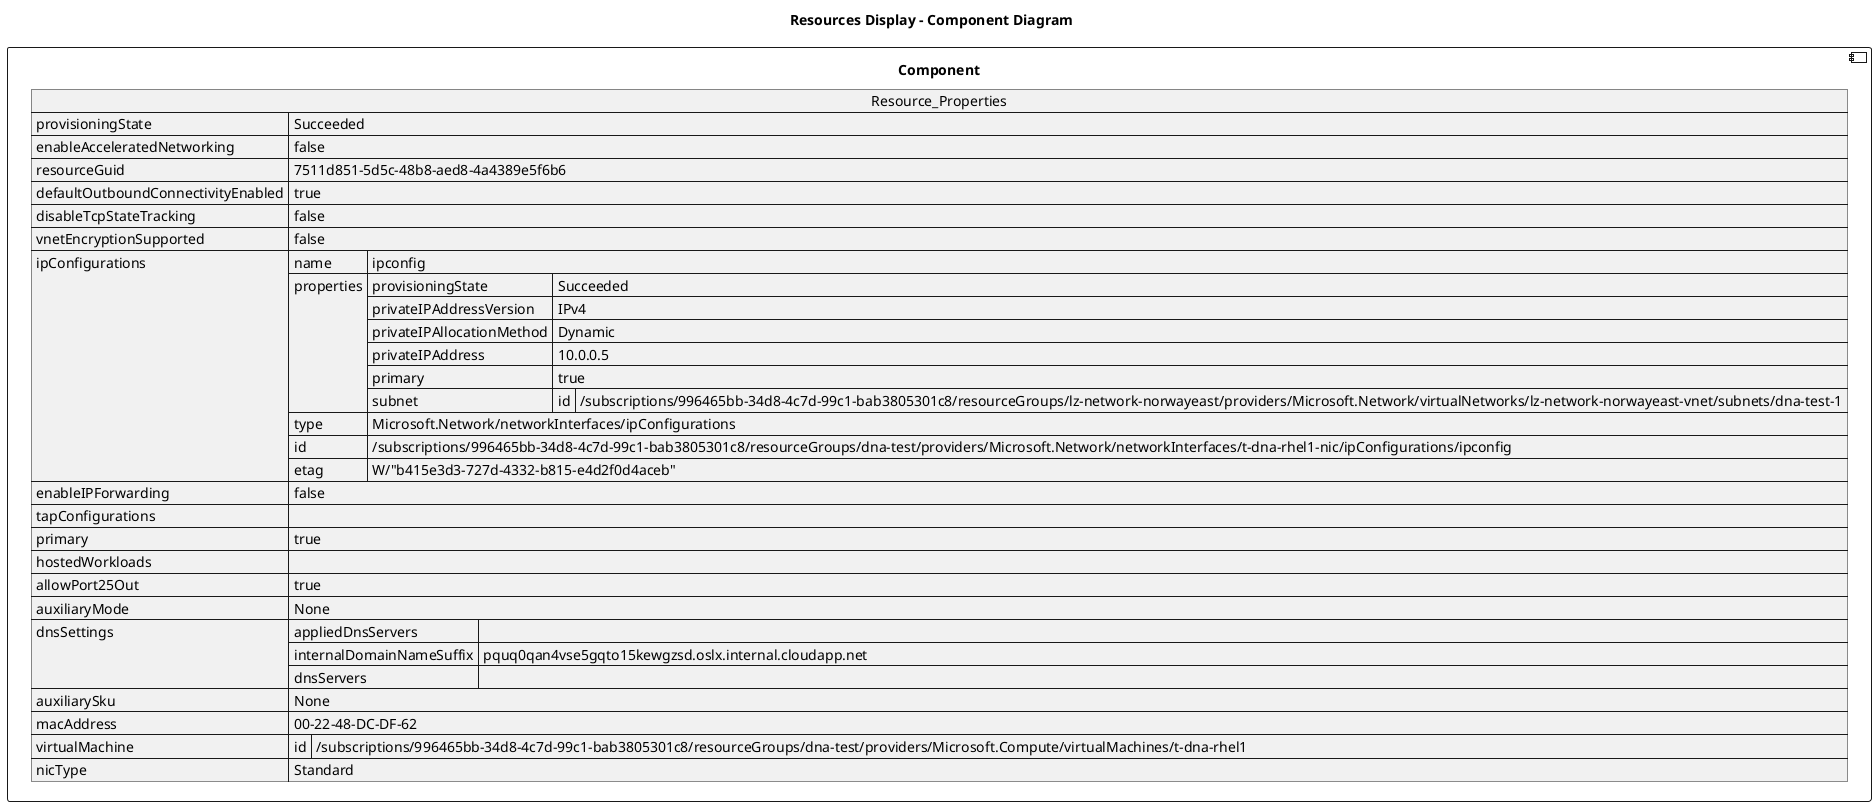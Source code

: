 @startuml

title Resources Display - Component Diagram

component Component {

json  Resource_Properties {
  "provisioningState": "Succeeded",
  "enableAcceleratedNetworking": false,
  "resourceGuid": "7511d851-5d5c-48b8-aed8-4a4389e5f6b6",
  "defaultOutboundConnectivityEnabled": true,
  "disableTcpStateTracking": false,
  "vnetEncryptionSupported": false,
  "ipConfigurations": [
    {
      "name": "ipconfig",
      "properties": {
        "provisioningState": "Succeeded",
        "privateIPAddressVersion": "IPv4",
        "privateIPAllocationMethod": "Dynamic",
        "privateIPAddress": "10.0.0.5",
        "primary": true,
        "subnet": {
          "id": "/subscriptions/996465bb-34d8-4c7d-99c1-bab3805301c8/resourceGroups/lz-network-norwayeast/providers/Microsoft.Network/virtualNetworks/lz-network-norwayeast-vnet/subnets/dna-test-1"
        }
      },
      "type": "Microsoft.Network/networkInterfaces/ipConfigurations",
      "id": "/subscriptions/996465bb-34d8-4c7d-99c1-bab3805301c8/resourceGroups/dna-test/providers/Microsoft.Network/networkInterfaces/t-dna-rhel1-nic/ipConfigurations/ipconfig",
      "etag": "W/\"b415e3d3-727d-4332-b815-e4d2f0d4aceb\""
    }
  ],
  "enableIPForwarding": false,
  "tapConfigurations": [],
  "primary": true,
  "hostedWorkloads": [],
  "allowPort25Out": true,
  "auxiliaryMode": "None",
  "dnsSettings": {
    "appliedDnsServers": [],
    "internalDomainNameSuffix": "pquq0qan4vse5gqto15kewgzsd.oslx.internal.cloudapp.net",
    "dnsServers": []
  },
  "auxiliarySku": "None",
  "macAddress": "00-22-48-DC-DF-62",
  "virtualMachine": {
    "id": "/subscriptions/996465bb-34d8-4c7d-99c1-bab3805301c8/resourceGroups/dna-test/providers/Microsoft.Compute/virtualMachines/t-dna-rhel1"
  },
  "nicType": "Standard"
}
}
@enduml

